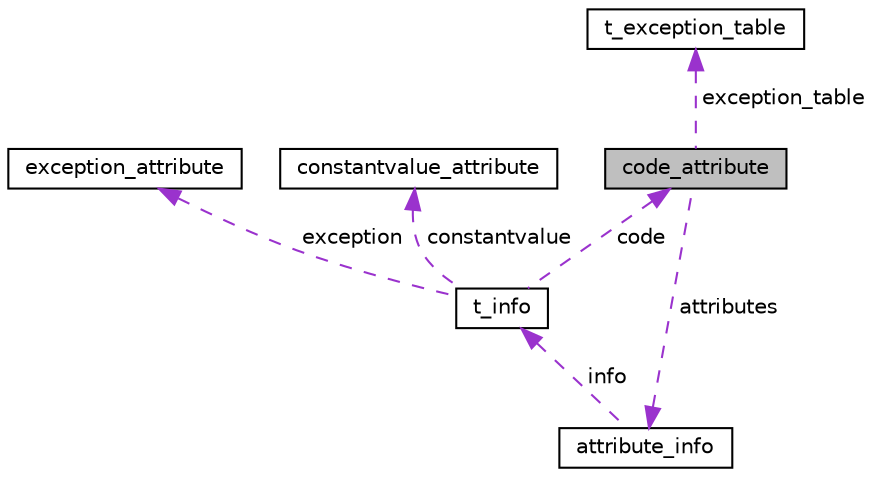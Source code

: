 digraph "code_attribute"
{
 // LATEX_PDF_SIZE
  edge [fontname="Helvetica",fontsize="10",labelfontname="Helvetica",labelfontsize="10"];
  node [fontname="Helvetica",fontsize="10",shape=record];
  Node1 [label="code_attribute",height=0.2,width=0.4,color="black", fillcolor="grey75", style="filled", fontcolor="black",tooltip="Estrutura de dados para salvar atributos do tipo code."];
  Node2 -> Node1 [dir="back",color="darkorchid3",fontsize="10",style="dashed",label=" exception_table" ,fontname="Helvetica"];
  Node2 [label="t_exception_table",height=0.2,width=0.4,color="black", fillcolor="white", style="filled",URL="$structt__exception__table.html",tooltip="Struct para salvar exceções identificadas. Será utilizada como componente da struct \"code_attribute\"."];
  Node3 -> Node1 [dir="back",color="darkorchid3",fontsize="10",style="dashed",label=" attributes" ,fontname="Helvetica"];
  Node3 [label="attribute_info",height=0.2,width=0.4,color="black", fillcolor="white", style="filled",URL="$structattribute__info.html",tooltip="Estrutura de dados para salvar a posição do atributo na constantpool e seu tamanho."];
  Node4 -> Node3 [dir="back",color="darkorchid3",fontsize="10",style="dashed",label=" info" ,fontname="Helvetica"];
  Node4 [label="t_info",height=0.2,width=0.4,color="black", fillcolor="white", style="filled",URL="$uniont__info.html",tooltip="Estrutura de dados que agrega informações sobre cada atributo lido."];
  Node1 -> Node4 [dir="back",color="darkorchid3",fontsize="10",style="dashed",label=" code" ,fontname="Helvetica"];
  Node5 -> Node4 [dir="back",color="darkorchid3",fontsize="10",style="dashed",label=" exception" ,fontname="Helvetica"];
  Node5 [label="exception_attribute",height=0.2,width=0.4,color="black", fillcolor="white", style="filled",URL="$structexception__attribute.html",tooltip="Estrutura de dados para salvar atributos de tipo \"exception\"."];
  Node6 -> Node4 [dir="back",color="darkorchid3",fontsize="10",style="dashed",label=" constantvalue" ,fontname="Helvetica"];
  Node6 [label="constantvalue_attribute",height=0.2,width=0.4,color="black", fillcolor="white", style="filled",URL="$structconstantvalue__attribute.html",tooltip="Struct para carregar o index dos atributos da \"constantpool\"."];
}
